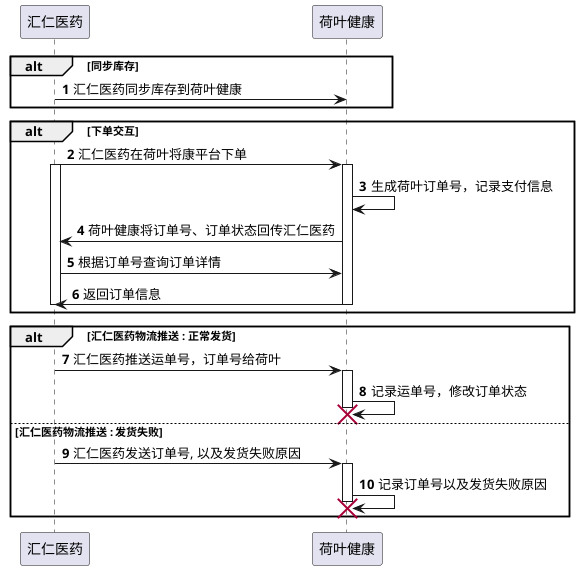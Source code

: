 @startuml
autonumber

participant "汇仁医药" as  huiren
participant "荷叶健康" as heye
alt 同步库存
    huiren -> heye : 汇仁医药同步库存到荷叶健康
end

alt 下单交互
    huiren -> heye : 汇仁医药在荷叶将康平台下单
    activate huiren
    activate heye
        heye -> heye : 生成荷叶订单号，记录支付信息
        heye -> huiren : 荷叶健康将订单号、订单状态回传汇仁医药
        huiren -> heye : 根据订单号查询订单详情
        heye -> huiren : 返回订单信息
     deactivate heye
     deactivate huiren
end

alt 汇仁医药物流推送 : 正常发货
    huiren -> heye : 汇仁医药推送运单号，订单号给荷叶
    activate heye
        heye -> heye : 记录运单号，修改订单状态
    destroy heye
else 汇仁医药物流推送 : 发货失败
    huiren -> heye : 汇仁医药发送订单号, 以及发货失败原因
    activate heye
        heye -> heye : 记录订单号以及发货失败原因
    destroy heye
end

@enduml